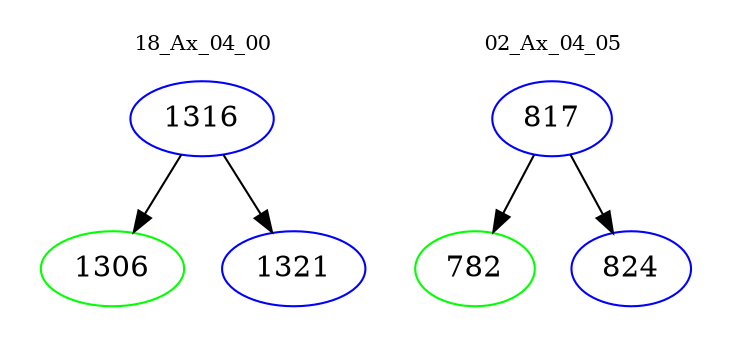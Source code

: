 digraph{
subgraph cluster_0 {
color = white
label = "18_Ax_04_00";
fontsize=10;
T0_1316 [label="1316", color="blue"]
T0_1316 -> T0_1306 [color="black"]
T0_1306 [label="1306", color="green"]
T0_1316 -> T0_1321 [color="black"]
T0_1321 [label="1321", color="blue"]
}
subgraph cluster_1 {
color = white
label = "02_Ax_04_05";
fontsize=10;
T1_817 [label="817", color="blue"]
T1_817 -> T1_782 [color="black"]
T1_782 [label="782", color="green"]
T1_817 -> T1_824 [color="black"]
T1_824 [label="824", color="blue"]
}
}
